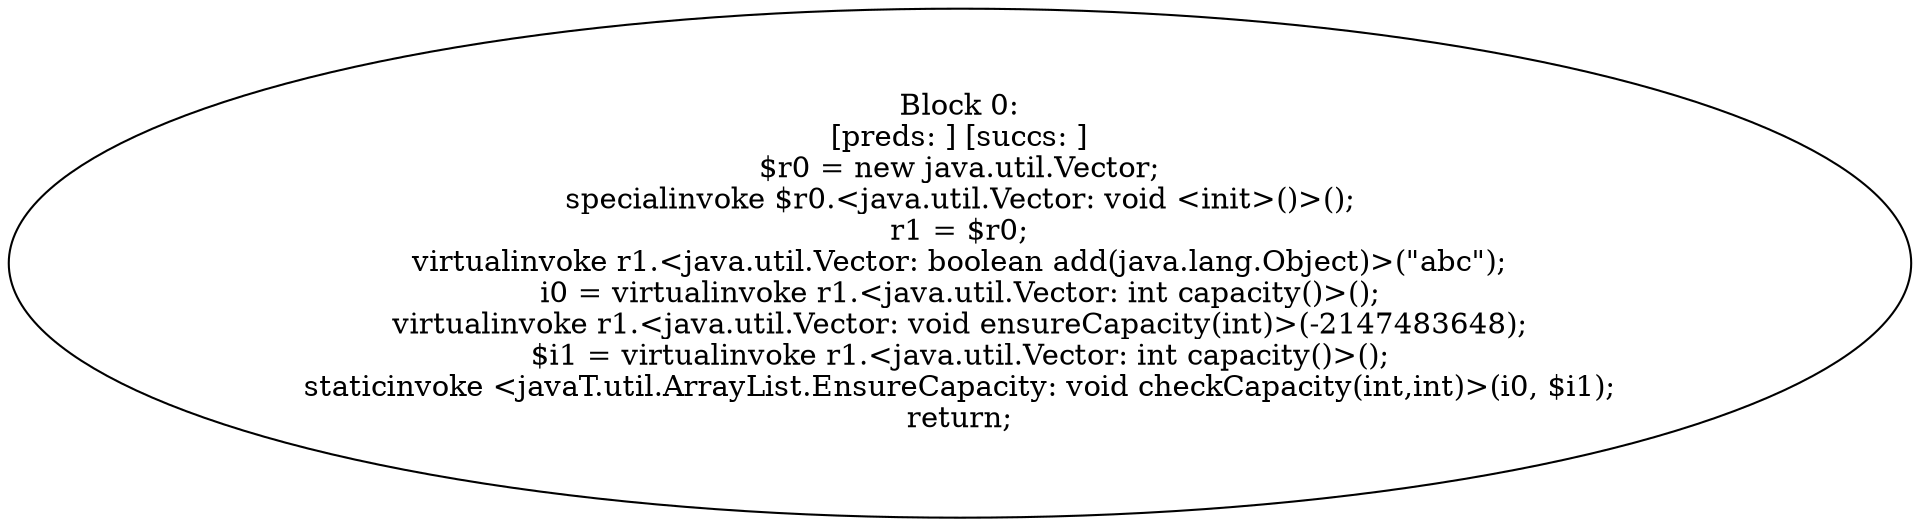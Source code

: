 digraph "unitGraph" {
    "Block 0:
[preds: ] [succs: ]
$r0 = new java.util.Vector;
specialinvoke $r0.<java.util.Vector: void <init>()>();
r1 = $r0;
virtualinvoke r1.<java.util.Vector: boolean add(java.lang.Object)>(\"abc\");
i0 = virtualinvoke r1.<java.util.Vector: int capacity()>();
virtualinvoke r1.<java.util.Vector: void ensureCapacity(int)>(-2147483648);
$i1 = virtualinvoke r1.<java.util.Vector: int capacity()>();
staticinvoke <javaT.util.ArrayList.EnsureCapacity: void checkCapacity(int,int)>(i0, $i1);
return;
"
}
